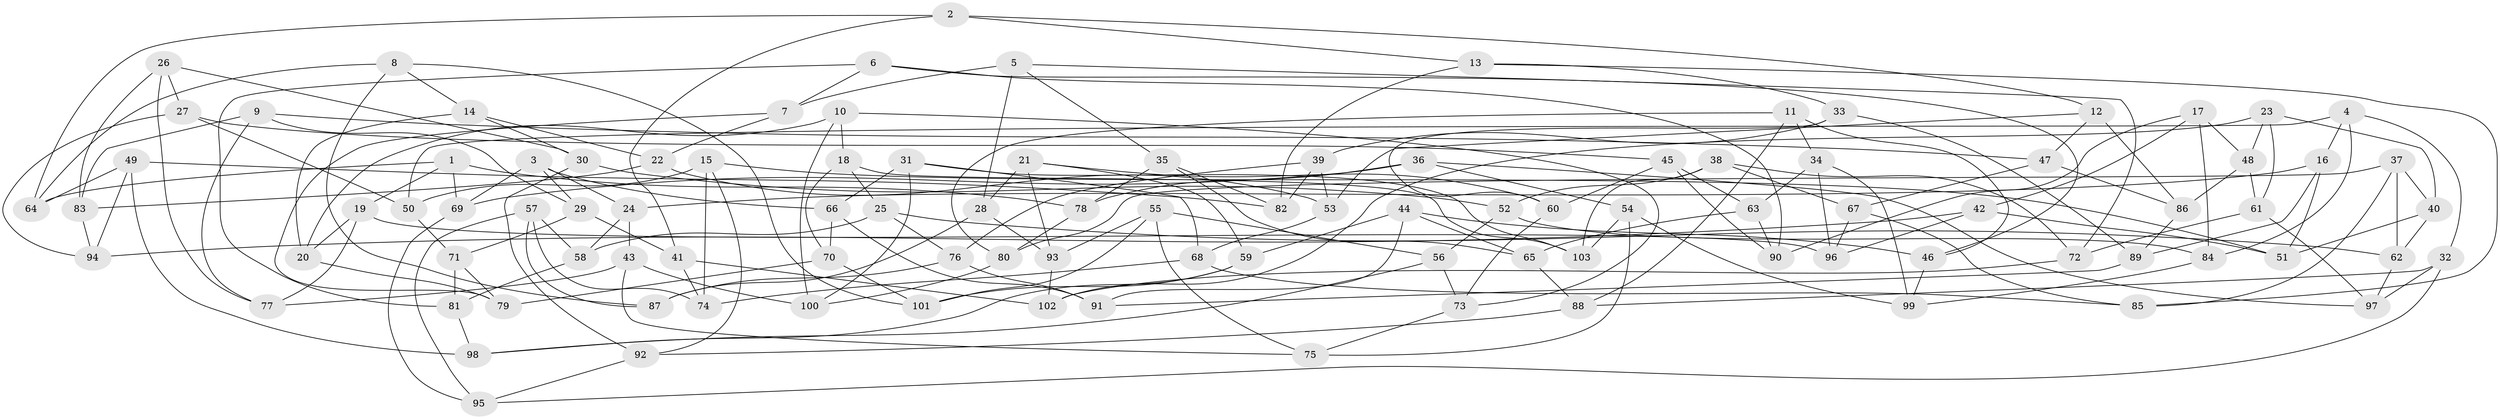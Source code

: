 // Generated by graph-tools (version 1.1) at 2025/16/03/09/25 04:16:32]
// undirected, 103 vertices, 206 edges
graph export_dot {
graph [start="1"]
  node [color=gray90,style=filled];
  1;
  2;
  3;
  4;
  5;
  6;
  7;
  8;
  9;
  10;
  11;
  12;
  13;
  14;
  15;
  16;
  17;
  18;
  19;
  20;
  21;
  22;
  23;
  24;
  25;
  26;
  27;
  28;
  29;
  30;
  31;
  32;
  33;
  34;
  35;
  36;
  37;
  38;
  39;
  40;
  41;
  42;
  43;
  44;
  45;
  46;
  47;
  48;
  49;
  50;
  51;
  52;
  53;
  54;
  55;
  56;
  57;
  58;
  59;
  60;
  61;
  62;
  63;
  64;
  65;
  66;
  67;
  68;
  69;
  70;
  71;
  72;
  73;
  74;
  75;
  76;
  77;
  78;
  79;
  80;
  81;
  82;
  83;
  84;
  85;
  86;
  87;
  88;
  89;
  90;
  91;
  92;
  93;
  94;
  95;
  96;
  97;
  98;
  99;
  100;
  101;
  102;
  103;
  1 -- 78;
  1 -- 69;
  1 -- 19;
  1 -- 64;
  2 -- 64;
  2 -- 13;
  2 -- 12;
  2 -- 41;
  3 -- 24;
  3 -- 69;
  3 -- 29;
  3 -- 66;
  4 -- 32;
  4 -- 50;
  4 -- 84;
  4 -- 16;
  5 -- 28;
  5 -- 72;
  5 -- 7;
  5 -- 35;
  6 -- 46;
  6 -- 7;
  6 -- 81;
  6 -- 90;
  7 -- 22;
  7 -- 79;
  8 -- 101;
  8 -- 87;
  8 -- 14;
  8 -- 64;
  9 -- 47;
  9 -- 83;
  9 -- 77;
  9 -- 29;
  10 -- 20;
  10 -- 73;
  10 -- 18;
  10 -- 100;
  11 -- 80;
  11 -- 46;
  11 -- 34;
  11 -- 88;
  12 -- 47;
  12 -- 53;
  12 -- 86;
  13 -- 85;
  13 -- 82;
  13 -- 33;
  14 -- 20;
  14 -- 22;
  14 -- 30;
  15 -- 92;
  15 -- 74;
  15 -- 51;
  15 -- 50;
  16 -- 89;
  16 -- 24;
  16 -- 51;
  17 -- 90;
  17 -- 42;
  17 -- 84;
  17 -- 48;
  18 -- 70;
  18 -- 103;
  18 -- 25;
  19 -- 77;
  19 -- 96;
  19 -- 20;
  20 -- 79;
  21 -- 28;
  21 -- 60;
  21 -- 93;
  21 -- 59;
  22 -- 53;
  22 -- 83;
  23 -- 48;
  23 -- 40;
  23 -- 102;
  23 -- 61;
  24 -- 58;
  24 -- 43;
  25 -- 76;
  25 -- 58;
  25 -- 62;
  26 -- 77;
  26 -- 30;
  26 -- 83;
  26 -- 27;
  27 -- 45;
  27 -- 50;
  27 -- 94;
  28 -- 87;
  28 -- 93;
  29 -- 71;
  29 -- 41;
  30 -- 92;
  30 -- 52;
  31 -- 100;
  31 -- 68;
  31 -- 103;
  31 -- 66;
  32 -- 88;
  32 -- 97;
  32 -- 95;
  33 -- 60;
  33 -- 39;
  33 -- 89;
  34 -- 63;
  34 -- 99;
  34 -- 96;
  35 -- 65;
  35 -- 82;
  35 -- 78;
  36 -- 69;
  36 -- 97;
  36 -- 54;
  36 -- 78;
  37 -- 40;
  37 -- 62;
  37 -- 85;
  37 -- 80;
  38 -- 52;
  38 -- 72;
  38 -- 103;
  38 -- 67;
  39 -- 53;
  39 -- 82;
  39 -- 76;
  40 -- 62;
  40 -- 51;
  41 -- 102;
  41 -- 74;
  42 -- 94;
  42 -- 96;
  42 -- 51;
  43 -- 100;
  43 -- 75;
  43 -- 77;
  44 -- 59;
  44 -- 65;
  44 -- 46;
  44 -- 91;
  45 -- 90;
  45 -- 60;
  45 -- 63;
  46 -- 99;
  47 -- 67;
  47 -- 86;
  48 -- 86;
  48 -- 61;
  49 -- 64;
  49 -- 98;
  49 -- 82;
  49 -- 94;
  50 -- 71;
  52 -- 84;
  52 -- 56;
  53 -- 68;
  54 -- 75;
  54 -- 99;
  54 -- 103;
  55 -- 101;
  55 -- 56;
  55 -- 75;
  55 -- 93;
  56 -- 73;
  56 -- 98;
  57 -- 58;
  57 -- 95;
  57 -- 74;
  57 -- 87;
  58 -- 81;
  59 -- 101;
  59 -- 98;
  60 -- 73;
  61 -- 72;
  61 -- 97;
  62 -- 97;
  63 -- 90;
  63 -- 65;
  65 -- 88;
  66 -- 70;
  66 -- 91;
  67 -- 96;
  67 -- 85;
  68 -- 85;
  68 -- 74;
  69 -- 95;
  70 -- 79;
  70 -- 101;
  71 -- 81;
  71 -- 79;
  72 -- 102;
  73 -- 75;
  76 -- 87;
  76 -- 91;
  78 -- 80;
  80 -- 100;
  81 -- 98;
  83 -- 94;
  84 -- 99;
  86 -- 89;
  88 -- 92;
  89 -- 91;
  92 -- 95;
  93 -- 102;
}
